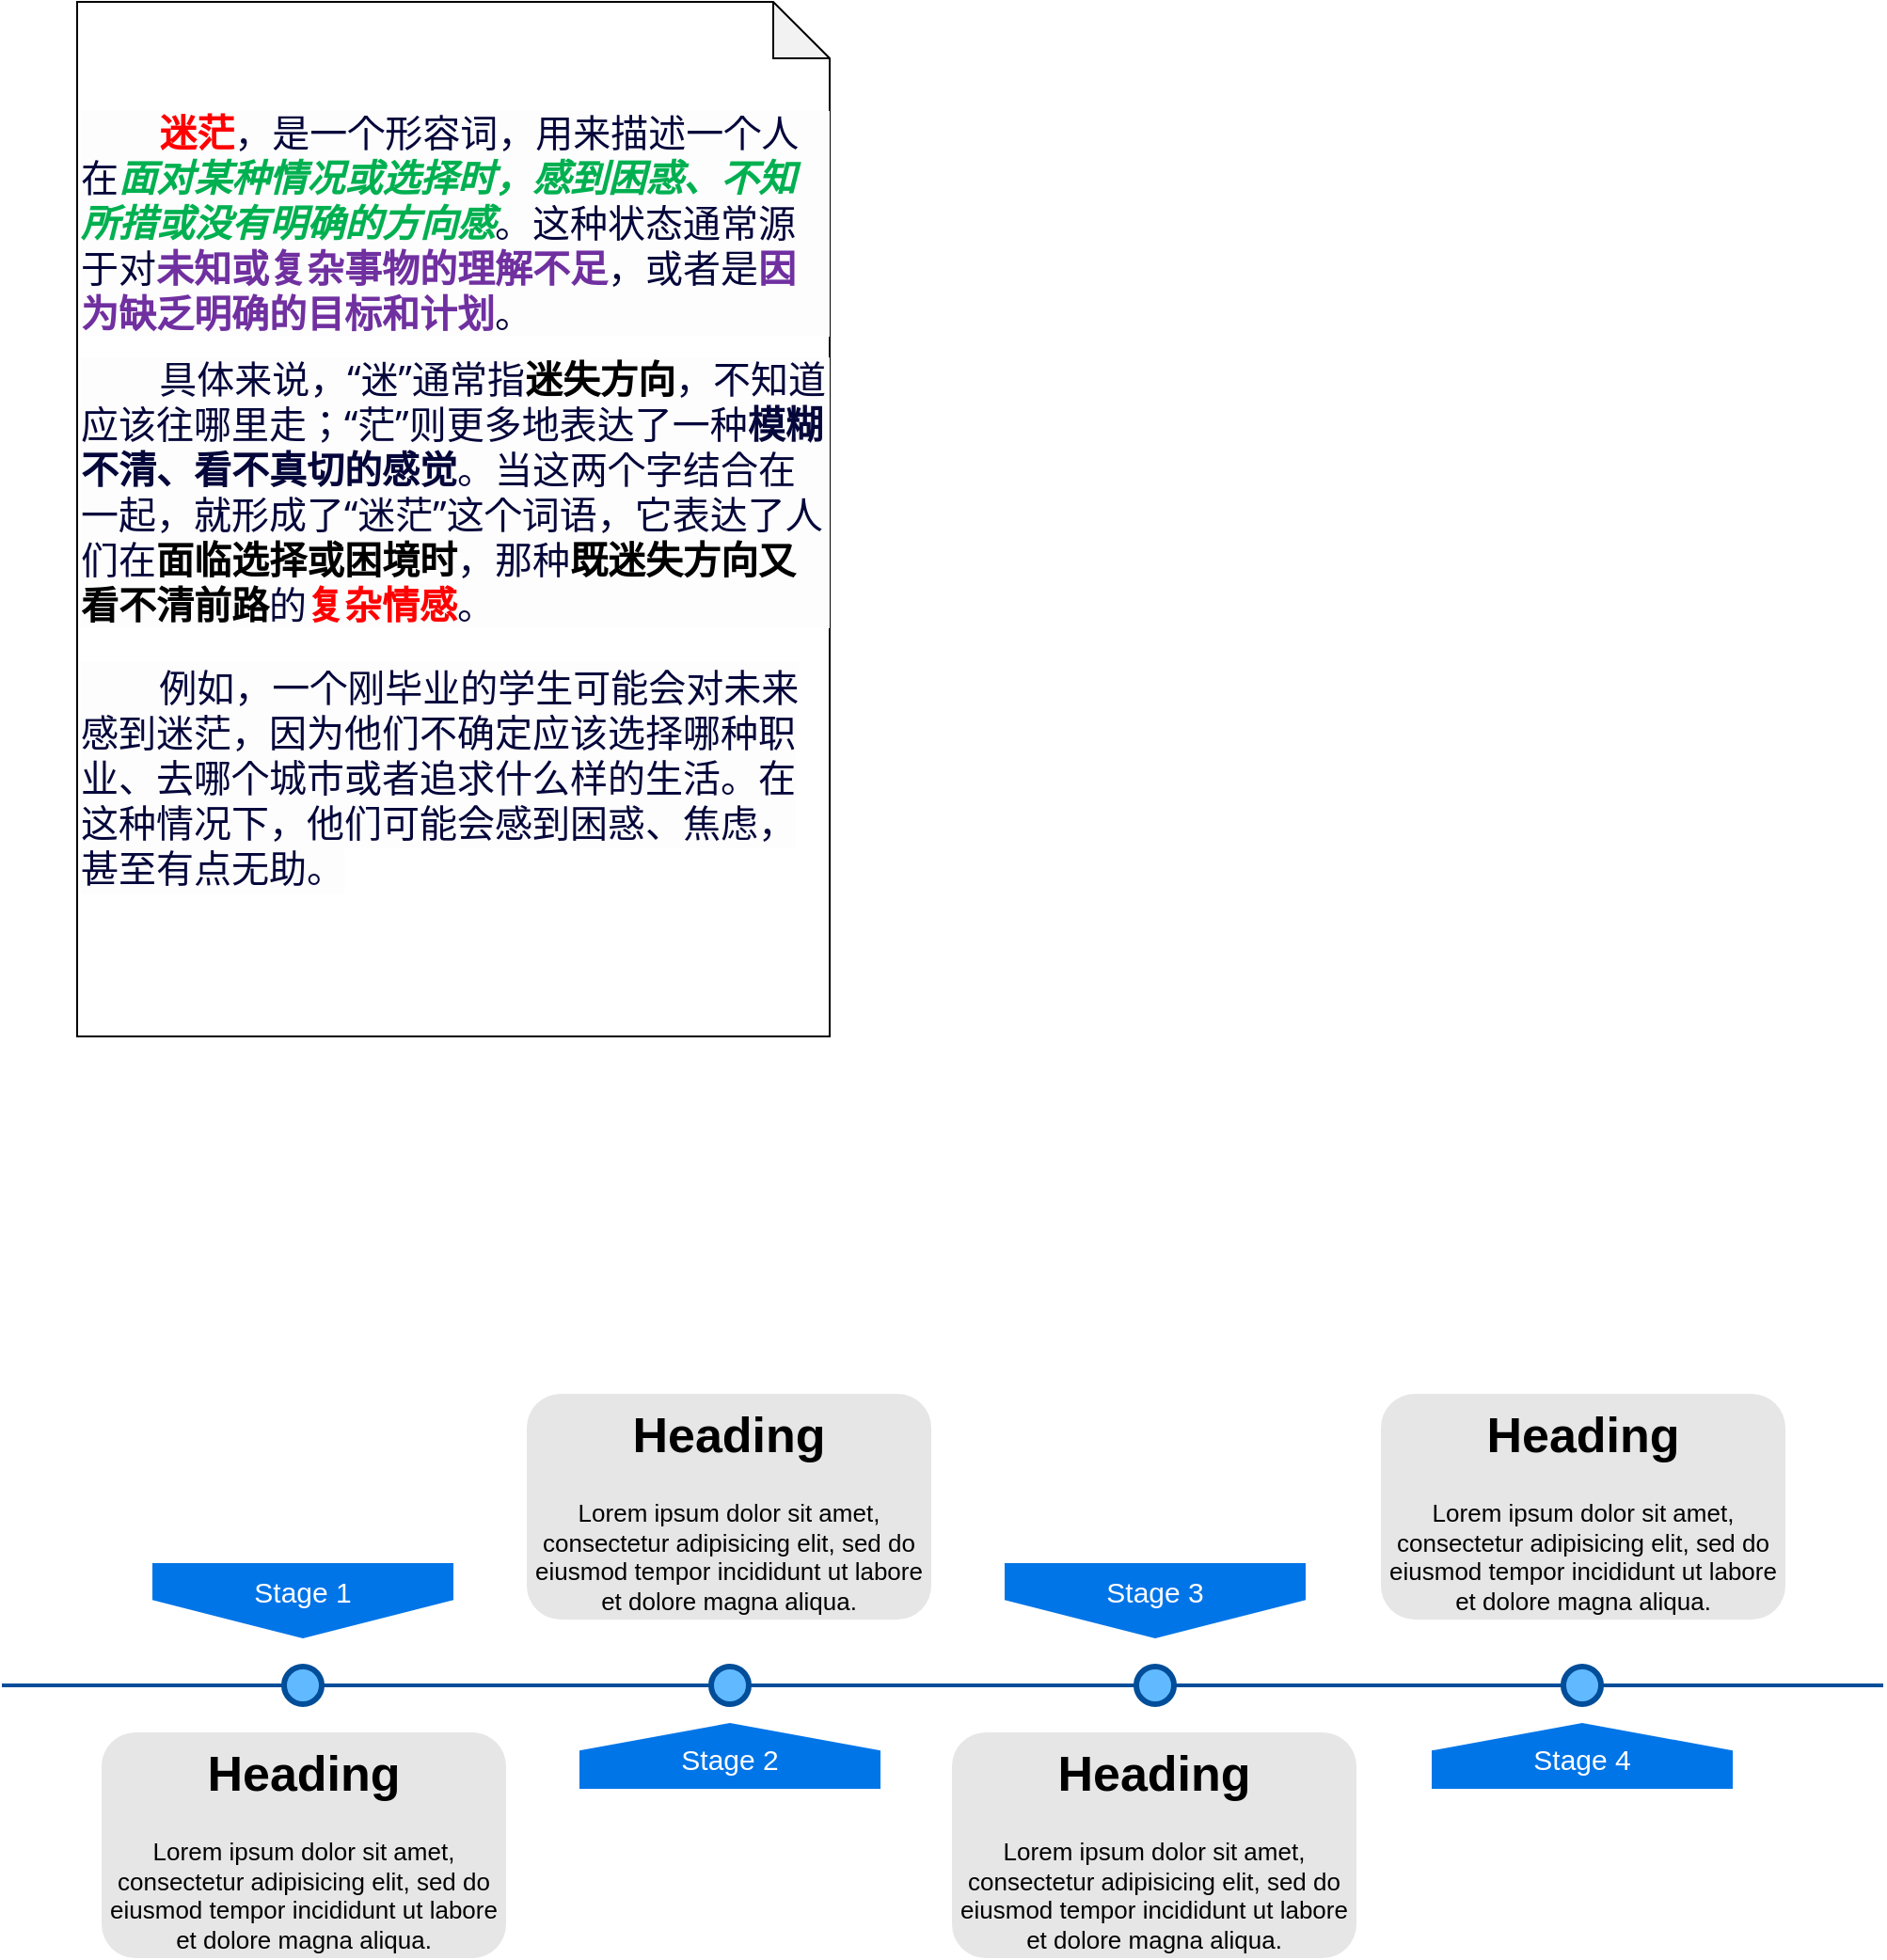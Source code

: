 <mxfile version="24.0.3" type="github">
  <diagram name="Page-1" id="82e54ff1-d628-8f03-85c4-9753963a91cd">
    <mxGraphModel dx="1562" dy="1687" grid="1" gridSize="10" guides="1" tooltips="1" connect="1" arrows="1" fold="1" page="1" pageScale="1" pageWidth="1100" pageHeight="850" background="none" math="0" shadow="0">
      <root>
        <mxCell id="0" />
        <mxCell id="1" parent="0" />
        <mxCell id="4ec97bd9e5d20128-1" value="" style="line;strokeWidth=2;html=1;fillColor=none;fontSize=28;fontColor=#004D99;strokeColor=#004D99;" parent="1" vertex="1">
          <mxGeometry x="40" y="400" width="1000" height="10" as="geometry" />
        </mxCell>
        <mxCell id="4ec97bd9e5d20128-5" value="Stage 1" style="shape=offPageConnector;whiteSpace=wrap;html=1;fillColor=#0075E8;fontSize=15;fontColor=#FFFFFF;size=0.509;verticalAlign=top;strokeColor=none;" parent="1" vertex="1">
          <mxGeometry x="120" y="340" width="160" height="40" as="geometry" />
        </mxCell>
        <mxCell id="4ec97bd9e5d20128-6" value="&lt;span&gt;Stage 3&lt;/span&gt;" style="shape=offPageConnector;whiteSpace=wrap;html=1;fillColor=#0075E8;fontSize=15;fontColor=#FFFFFF;size=0.509;verticalAlign=top;strokeColor=none;" parent="1" vertex="1">
          <mxGeometry x="573" y="340" width="160" height="40" as="geometry" />
        </mxCell>
        <mxCell id="4ec97bd9e5d20128-7" value="&lt;span&gt;Stage 2&lt;/span&gt;" style="shape=offPageConnector;whiteSpace=wrap;html=1;fillColor=#0075E8;fontSize=15;fontColor=#FFFFFF;size=0.418;flipV=1;verticalAlign=bottom;strokeColor=none;spacingBottom=4;" parent="1" vertex="1">
          <mxGeometry x="347" y="425" width="160" height="35" as="geometry" />
        </mxCell>
        <mxCell id="4ec97bd9e5d20128-8" value="&lt;span&gt;Stage 4&lt;/span&gt;" style="shape=offPageConnector;whiteSpace=wrap;html=1;fillColor=#0075E8;fontSize=15;fontColor=#FFFFFF;size=0.418;flipV=1;verticalAlign=bottom;strokeColor=none;spacingBottom=4;" parent="1" vertex="1">
          <mxGeometry x="800" y="425" width="160" height="35" as="geometry" />
        </mxCell>
        <mxCell id="4ec97bd9e5d20128-9" value="" style="ellipse;whiteSpace=wrap;html=1;fillColor=#61BAFF;fontSize=28;fontColor=#004D99;strokeWidth=3;strokeColor=#004D99;" parent="1" vertex="1">
          <mxGeometry x="190" y="395" width="20" height="20" as="geometry" />
        </mxCell>
        <mxCell id="4ec97bd9e5d20128-10" value="" style="ellipse;whiteSpace=wrap;html=1;fillColor=#61BAFF;fontSize=28;fontColor=#004D99;strokeWidth=3;strokeColor=#004D99;" parent="1" vertex="1">
          <mxGeometry x="417" y="395" width="20" height="20" as="geometry" />
        </mxCell>
        <mxCell id="4ec97bd9e5d20128-11" value="" style="ellipse;whiteSpace=wrap;html=1;fillColor=#61BAFF;fontSize=28;fontColor=#004D99;strokeWidth=3;strokeColor=#004D99;" parent="1" vertex="1">
          <mxGeometry x="643" y="395" width="20" height="20" as="geometry" />
        </mxCell>
        <mxCell id="4ec97bd9e5d20128-13" value="" style="ellipse;whiteSpace=wrap;html=1;fillColor=#61BAFF;fontSize=28;fontColor=#004D99;strokeWidth=3;strokeColor=#004D99;" parent="1" vertex="1">
          <mxGeometry x="870" y="395" width="20" height="20" as="geometry" />
        </mxCell>
        <mxCell id="4ec97bd9e5d20128-14" value="&lt;h1&gt;Heading&lt;/h1&gt;&lt;p&gt;Lorem ipsum dolor sit amet, consectetur adipisicing elit, sed do eiusmod tempor incididunt ut labore et dolore magna aliqua.&lt;/p&gt;" style="text;html=1;spacing=5;spacingTop=-20;whiteSpace=wrap;overflow=hidden;strokeColor=none;strokeWidth=3;fillColor=#E6E6E6;fontSize=13;fontColor=#000000;align=center;rounded=1;" parent="1" vertex="1">
          <mxGeometry x="93" y="430" width="215" height="120" as="geometry" />
        </mxCell>
        <mxCell id="4ec97bd9e5d20128-16" value="&lt;h1&gt;Heading&lt;/h1&gt;&lt;p&gt;Lorem ipsum dolor sit amet, consectetur adipisicing elit, sed do eiusmod tempor incididunt ut labore et dolore magna aliqua.&lt;/p&gt;" style="text;html=1;spacing=5;spacingTop=-20;whiteSpace=wrap;overflow=hidden;strokeColor=none;strokeWidth=3;fillColor=#E6E6E6;fontSize=13;fontColor=#000000;align=center;rounded=1;" parent="1" vertex="1">
          <mxGeometry x="319" y="250" width="215" height="120" as="geometry" />
        </mxCell>
        <mxCell id="4ec97bd9e5d20128-17" value="&lt;h1&gt;Heading&lt;/h1&gt;&lt;p&gt;Lorem ipsum dolor sit amet, consectetur adipisicing elit, sed do eiusmod tempor incididunt ut labore et dolore magna aliqua.&lt;/p&gt;" style="text;html=1;spacing=5;spacingTop=-20;whiteSpace=wrap;overflow=hidden;strokeColor=none;strokeWidth=3;fillColor=#E6E6E6;fontSize=13;fontColor=#000000;align=center;rounded=1;" parent="1" vertex="1">
          <mxGeometry x="545" y="430" width="215" height="120" as="geometry" />
        </mxCell>
        <mxCell id="4ec97bd9e5d20128-18" value="&lt;h1&gt;Heading&lt;/h1&gt;&lt;p&gt;Lorem ipsum dolor sit amet, consectetur adipisicing elit, sed do eiusmod tempor incididunt ut labore et dolore magna aliqua.&lt;/p&gt;" style="text;html=1;spacing=5;spacingTop=-20;whiteSpace=wrap;overflow=hidden;strokeColor=none;strokeWidth=3;fillColor=#E6E6E6;fontSize=13;fontColor=#000000;align=center;rounded=1;" parent="1" vertex="1">
          <mxGeometry x="773" y="250" width="215" height="120" as="geometry" />
        </mxCell>
        <mxCell id="qtW2Ptqo8B_Tq6HGohEx-1" value="&lt;p style=&quot;margin: 0pt; text-indent: 0pt; padding: 0pt; background: rgb(253, 253, 254); font-size: 20px;&quot; class=&quot;p&quot;&gt;&lt;font style=&quot;font-size: 20px;&quot;&gt;&lt;b style=&quot;&quot;&gt;&lt;span style=&quot;font-family: &amp;quot;Segoe UI&amp;quot;; color: rgb(255, 0, 0); letter-spacing: 0pt; background-image: initial; background-position: initial; background-size: initial; background-repeat: initial; background-attachment: initial; background-origin: initial; background-clip: initial;&quot;&gt;&lt;font style=&quot;font-size: 20px;&quot; face=&quot;Segoe UI&quot;&gt;&lt;span style=&quot;white-space: pre;&quot;&gt;&#x9;&lt;/span&gt;迷茫&lt;/font&gt;&lt;/span&gt;&lt;/b&gt;&lt;span style=&quot;font-family: &amp;quot;Segoe UI&amp;quot;; color: rgb(5, 7, 59); letter-spacing: 0pt; background-image: initial; background-position: initial; background-size: initial; background-repeat: initial; background-attachment: initial; background-origin: initial; background-clip: initial;&quot;&gt;&lt;font style=&quot;font-size: 20px;&quot; face=&quot;Segoe UI&quot;&gt;，是一个形容词，用来描述一个人在&lt;/font&gt;&lt;/span&gt;&lt;b style=&quot;&quot;&gt;&lt;i&gt;&lt;span style=&quot;font-family: &amp;quot;Segoe UI&amp;quot;; color: rgb(0, 176, 80); letter-spacing: 0pt; background-image: initial; background-position: initial; background-size: initial; background-repeat: initial; background-attachment: initial; background-origin: initial; background-clip: initial;&quot;&gt;&lt;font style=&quot;font-size: 20px;&quot; face=&quot;Segoe UI&quot;&gt;面对某种情况或选择时，感到困惑、不知所措或没有明确的方向感&lt;/font&gt;&lt;/span&gt;&lt;/i&gt;&lt;/b&gt;&lt;span style=&quot;font-family: &amp;quot;Segoe UI&amp;quot;; color: rgb(5, 7, 59); letter-spacing: 0pt; background-image: initial; background-position: initial; background-size: initial; background-repeat: initial; background-attachment: initial; background-origin: initial; background-clip: initial;&quot;&gt;&lt;font style=&quot;font-size: 20px;&quot; face=&quot;Segoe UI&quot;&gt;。这种状态通常源于对&lt;/font&gt;&lt;/span&gt;&lt;b style=&quot;&quot;&gt;&lt;span style=&quot;font-family: &amp;quot;Segoe UI&amp;quot;; color: rgb(112, 48, 160); letter-spacing: 0pt; background-image: initial; background-position: initial; background-size: initial; background-repeat: initial; background-attachment: initial; background-origin: initial; background-clip: initial;&quot;&gt;&lt;font style=&quot;font-size: 20px;&quot; face=&quot;Segoe UI&quot;&gt;未知或复杂事物的理解不足&lt;/font&gt;&lt;/span&gt;&lt;/b&gt;&lt;span style=&quot;font-family: &amp;quot;Segoe UI&amp;quot;; color: rgb(5, 7, 59); letter-spacing: 0pt; background-image: initial; background-position: initial; background-size: initial; background-repeat: initial; background-attachment: initial; background-origin: initial; background-clip: initial;&quot;&gt;&lt;font style=&quot;font-size: 20px;&quot; face=&quot;Segoe UI&quot;&gt;，或者是&lt;/font&gt;&lt;/span&gt;&lt;b style=&quot;&quot;&gt;&lt;span style=&quot;font-family: &amp;quot;Segoe UI&amp;quot;; color: rgb(112, 48, 160); letter-spacing: 0pt; background-image: initial; background-position: initial; background-size: initial; background-repeat: initial; background-attachment: initial; background-origin: initial; background-clip: initial;&quot;&gt;&lt;font style=&quot;font-size: 20px;&quot; face=&quot;Segoe UI&quot;&gt;因为缺乏明确的目标和计划&lt;/font&gt;&lt;/span&gt;&lt;/b&gt;&lt;span style=&quot;font-family: &amp;quot;Segoe UI&amp;quot;; color: rgb(5, 7, 59); letter-spacing: 0pt; background-image: initial; background-position: initial; background-size: initial; background-repeat: initial; background-attachment: initial; background-origin: initial; background-clip: initial;&quot;&gt;&lt;font style=&quot;font-size: 20px;&quot; face=&quot;Segoe UI&quot;&gt;。&lt;/font&gt;&lt;/span&gt;&lt;span style=&quot;font-family: &amp;quot;Segoe UI&amp;quot;; color: rgb(5, 7, 59); letter-spacing: 0pt;&quot;&gt;&lt;/span&gt;&lt;/font&gt;&lt;/p&gt;&lt;p style=&quot;margin: 8.4pt 0pt 0pt; text-indent: 0pt; padding: 0pt; background: rgb(253, 253, 254); font-size: 20px;&quot; class=&quot;p&quot;&gt;&lt;font style=&quot;font-size: 20px;&quot;&gt;&lt;span style=&quot;font-family: &amp;quot;Segoe UI&amp;quot;; color: rgb(5, 7, 59); letter-spacing: 0pt; background-image: initial; background-position: initial; background-size: initial; background-repeat: initial; background-attachment: initial; background-origin: initial; background-clip: initial;&quot;&gt;&lt;font style=&quot;font-size: 20px;&quot; face=&quot;Segoe UI&quot;&gt;&lt;span style=&quot;white-space: pre;&quot;&gt;&#x9;&lt;/span&gt;具体来说，&lt;/font&gt;“迷”通常指&lt;/span&gt;&lt;b&gt;&lt;span style=&quot;font-family: &amp;quot;Segoe UI&amp;quot;; letter-spacing: 0pt; background-image: initial; background-position: initial; background-size: initial; background-repeat: initial; background-attachment: initial; background-origin: initial; background-clip: initial;&quot;&gt;&lt;font style=&quot;font-size: 20px;&quot; face=&quot;Segoe UI&quot;&gt;迷失方向&lt;/font&gt;&lt;/span&gt;&lt;/b&gt;&lt;span style=&quot;font-family: &amp;quot;Segoe UI&amp;quot;; color: rgb(5, 7, 59); letter-spacing: 0pt; background-image: initial; background-position: initial; background-size: initial; background-repeat: initial; background-attachment: initial; background-origin: initial; background-clip: initial;&quot;&gt;&lt;font style=&quot;font-size: 20px;&quot; face=&quot;Segoe UI&quot;&gt;，不知道应该往哪里走；&lt;/font&gt;“茫”则更多地表达了一种&lt;/span&gt;&lt;b&gt;&lt;span style=&quot;font-family: &amp;quot;Segoe UI&amp;quot;; color: rgb(5, 7, 59); letter-spacing: 0pt; background-image: initial; background-position: initial; background-size: initial; background-repeat: initial; background-attachment: initial; background-origin: initial; background-clip: initial;&quot;&gt;&lt;font style=&quot;font-size: 20px;&quot; face=&quot;Segoe UI&quot;&gt;模糊不清、看不真切的感觉&lt;/font&gt;&lt;/span&gt;&lt;/b&gt;&lt;span style=&quot;font-family: &amp;quot;Segoe UI&amp;quot;; color: rgb(5, 7, 59); letter-spacing: 0pt; background-image: initial; background-position: initial; background-size: initial; background-repeat: initial; background-attachment: initial; background-origin: initial; background-clip: initial;&quot;&gt;&lt;font style=&quot;font-size: 20px;&quot; face=&quot;Segoe UI&quot;&gt;。当这两个字结合在一起，就形成了&lt;/font&gt;“迷茫”这个词语，它表达了人们在&lt;/span&gt;&lt;b&gt;&lt;span style=&quot;font-family: &amp;quot;Segoe UI&amp;quot;; letter-spacing: 0pt; background-image: initial; background-position: initial; background-size: initial; background-repeat: initial; background-attachment: initial; background-origin: initial; background-clip: initial;&quot;&gt;&lt;font style=&quot;font-size: 20px;&quot; face=&quot;Segoe UI&quot;&gt;面临选择或困境时&lt;/font&gt;&lt;/span&gt;&lt;/b&gt;&lt;span style=&quot;font-family: &amp;quot;Segoe UI&amp;quot;; color: rgb(5, 7, 59); letter-spacing: 0pt; background-image: initial; background-position: initial; background-size: initial; background-repeat: initial; background-attachment: initial; background-origin: initial; background-clip: initial;&quot;&gt;&lt;font style=&quot;font-size: 20px;&quot; face=&quot;Segoe UI&quot;&gt;，那种&lt;/font&gt;&lt;/span&gt;&lt;b&gt;&lt;span style=&quot;font-family: &amp;quot;Segoe UI&amp;quot;; letter-spacing: 0pt; background-image: initial; background-position: initial; background-size: initial; background-repeat: initial; background-attachment: initial; background-origin: initial; background-clip: initial;&quot;&gt;&lt;font style=&quot;font-size: 20px;&quot; face=&quot;Segoe UI&quot;&gt;既迷失方向又看不清前路&lt;/font&gt;&lt;/span&gt;&lt;/b&gt;&lt;span style=&quot;font-family: &amp;quot;Segoe UI&amp;quot;; color: rgb(5, 7, 59); letter-spacing: 0pt; background-image: initial; background-position: initial; background-size: initial; background-repeat: initial; background-attachment: initial; background-origin: initial; background-clip: initial;&quot;&gt;&lt;font style=&quot;font-size: 20px;&quot; face=&quot;Segoe UI&quot;&gt;的&lt;/font&gt;&lt;/span&gt;&lt;b&gt;&lt;span style=&quot;font-family: &amp;quot;Segoe UI&amp;quot;; color: rgb(255, 0, 0); letter-spacing: 0pt; background-image: initial; background-position: initial; background-size: initial; background-repeat: initial; background-attachment: initial; background-origin: initial; background-clip: initial;&quot;&gt;&lt;font style=&quot;font-size: 20px;&quot; face=&quot;Segoe UI&quot;&gt;复杂情感&lt;/font&gt;&lt;/span&gt;&lt;/b&gt;&lt;span style=&quot;font-family: &amp;quot;Segoe UI&amp;quot;; color: rgb(5, 7, 59); letter-spacing: 0pt; background-image: initial; background-position: initial; background-size: initial; background-repeat: initial; background-attachment: initial; background-origin: initial; background-clip: initial;&quot;&gt;&lt;font style=&quot;font-size: 20px;&quot; face=&quot;Segoe UI&quot;&gt;。&lt;/font&gt;&lt;/span&gt;&lt;span style=&quot;font-family: &amp;quot;Segoe UI&amp;quot;; color: rgb(5, 7, 59); letter-spacing: 0pt;&quot;&gt;&lt;/span&gt;&lt;/font&gt;&lt;/p&gt;&lt;p style=&quot;font-size: 20px;&quot; class=&quot;MsoNormal&quot;&gt;&lt;span style=&quot;font-family: &amp;quot;Segoe UI&amp;quot;; color: rgb(5, 7, 59); letter-spacing: 0pt; background: rgb(253, 253, 254);&quot;&gt;&lt;font style=&quot;font-size: 20px;&quot; face=&quot;Segoe UI&quot;&gt;&lt;span style=&quot;white-space: pre;&quot;&gt;&#x9;&lt;/span&gt;例如，一个刚毕业的学生可能会对未来感到迷茫，因为他们不确定应该选择哪种职业、去哪个城市或者追求什么样的生活。在这种情况下，他们可能会感到困惑、焦虑，甚至有点无助。&lt;/font&gt;&lt;/span&gt;&lt;/p&gt;" style="shape=note;whiteSpace=wrap;html=1;backgroundOutline=1;darkOpacity=0.05;align=left;" vertex="1" parent="1">
          <mxGeometry x="80" y="-490" width="400" height="550" as="geometry" />
        </mxCell>
      </root>
    </mxGraphModel>
  </diagram>
</mxfile>
